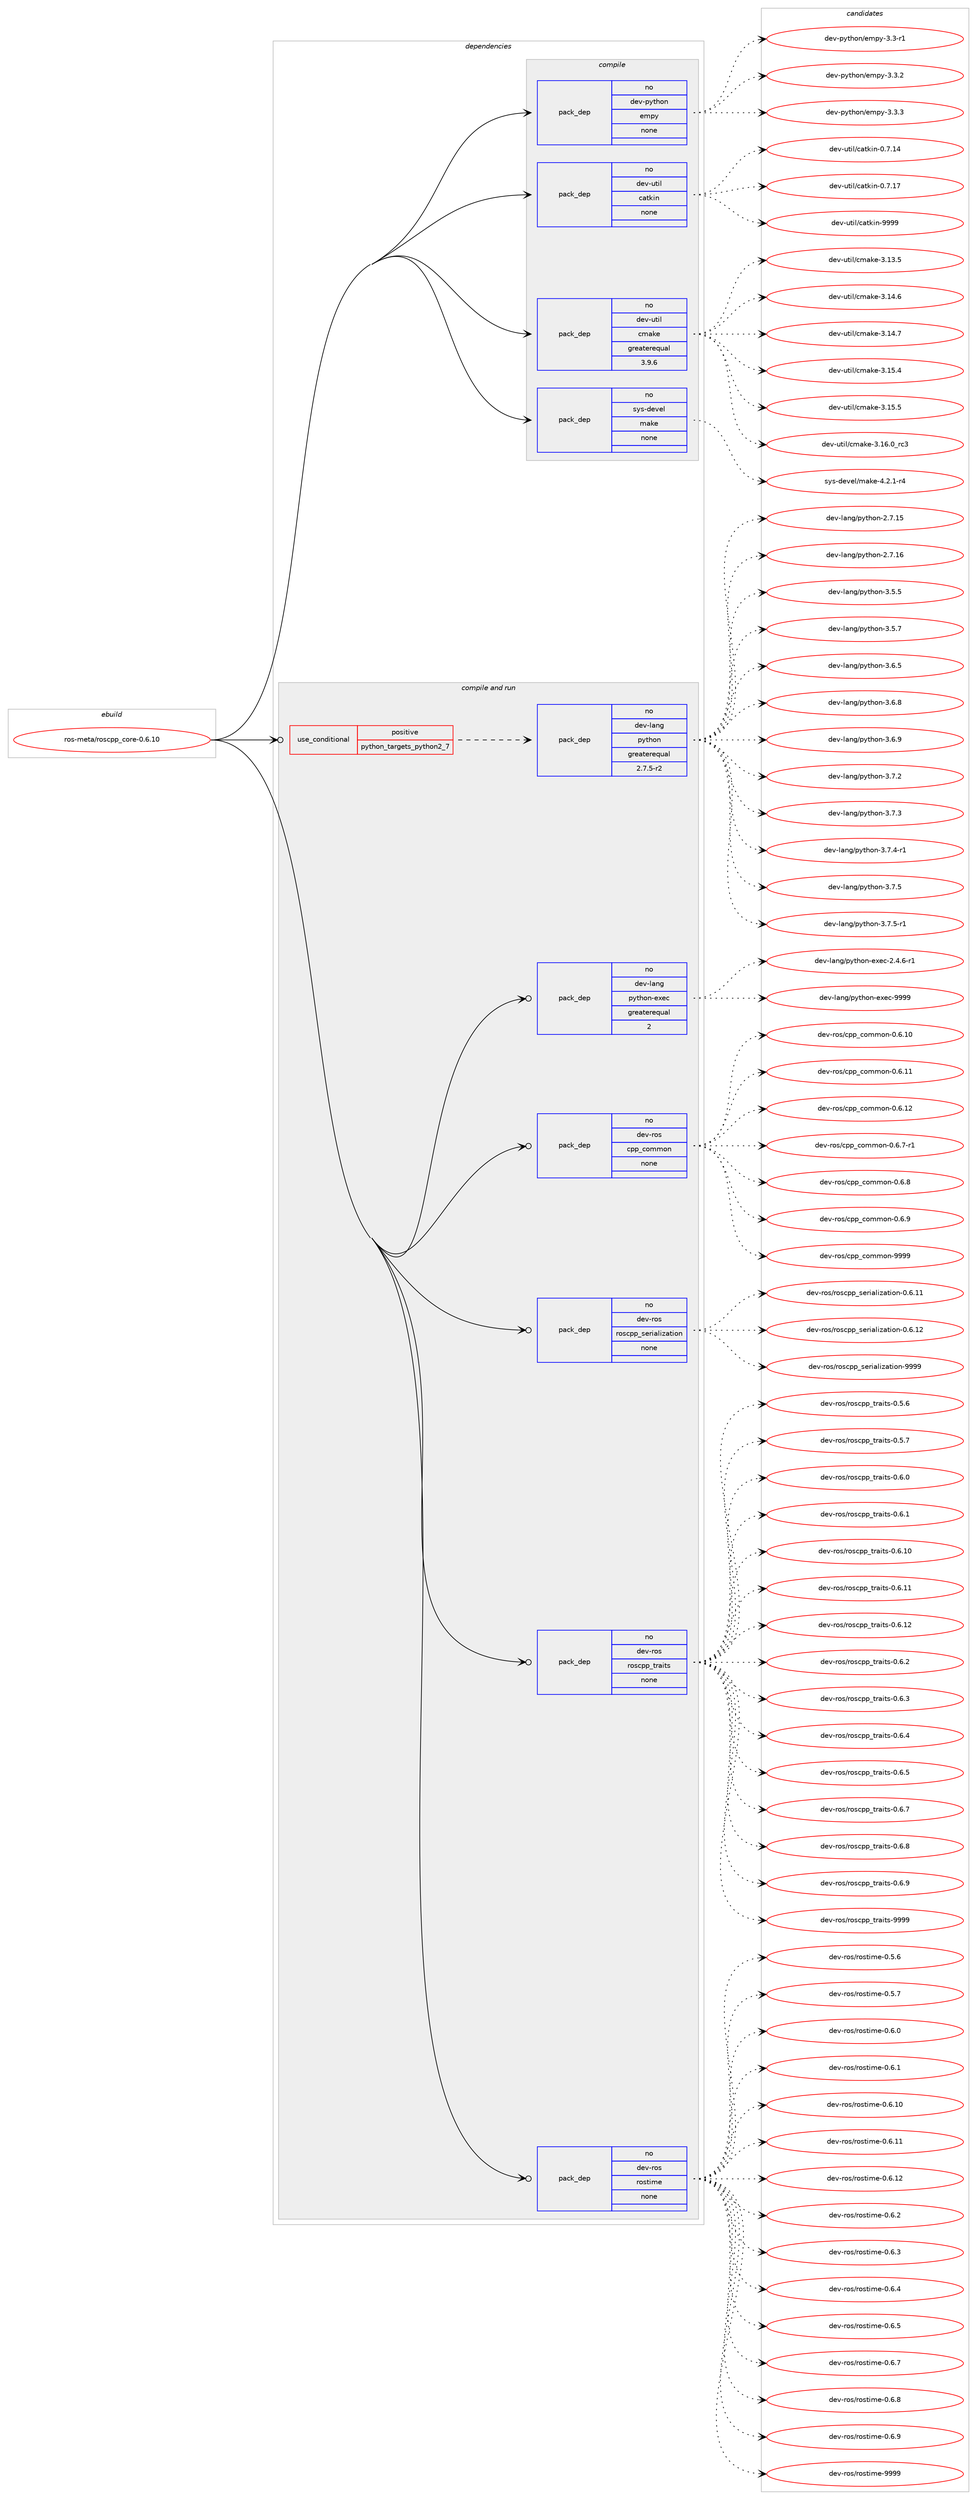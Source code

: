 digraph prolog {

# *************
# Graph options
# *************

newrank=true;
concentrate=true;
compound=true;
graph [rankdir=LR,fontname=Helvetica,fontsize=10,ranksep=1.5];#, ranksep=2.5, nodesep=0.2];
edge  [arrowhead=vee];
node  [fontname=Helvetica,fontsize=10];

# **********
# The ebuild
# **********

subgraph cluster_leftcol {
color=gray;
rank=same;
label=<<i>ebuild</i>>;
id [label="ros-meta/roscpp_core-0.6.10", color=red, width=4, href="../ros-meta/roscpp_core-0.6.10.svg"];
}

# ****************
# The dependencies
# ****************

subgraph cluster_midcol {
color=gray;
label=<<i>dependencies</i>>;
subgraph cluster_compile {
fillcolor="#eeeeee";
style=filled;
label=<<i>compile</i>>;
subgraph pack626875 {
dependency848279 [label=<<TABLE BORDER="0" CELLBORDER="1" CELLSPACING="0" CELLPADDING="4" WIDTH="220"><TR><TD ROWSPAN="6" CELLPADDING="30">pack_dep</TD></TR><TR><TD WIDTH="110">no</TD></TR><TR><TD>dev-python</TD></TR><TR><TD>empy</TD></TR><TR><TD>none</TD></TR><TR><TD></TD></TR></TABLE>>, shape=none, color=blue];
}
id:e -> dependency848279:w [weight=20,style="solid",arrowhead="vee"];
subgraph pack626876 {
dependency848280 [label=<<TABLE BORDER="0" CELLBORDER="1" CELLSPACING="0" CELLPADDING="4" WIDTH="220"><TR><TD ROWSPAN="6" CELLPADDING="30">pack_dep</TD></TR><TR><TD WIDTH="110">no</TD></TR><TR><TD>dev-util</TD></TR><TR><TD>catkin</TD></TR><TR><TD>none</TD></TR><TR><TD></TD></TR></TABLE>>, shape=none, color=blue];
}
id:e -> dependency848280:w [weight=20,style="solid",arrowhead="vee"];
subgraph pack626877 {
dependency848281 [label=<<TABLE BORDER="0" CELLBORDER="1" CELLSPACING="0" CELLPADDING="4" WIDTH="220"><TR><TD ROWSPAN="6" CELLPADDING="30">pack_dep</TD></TR><TR><TD WIDTH="110">no</TD></TR><TR><TD>dev-util</TD></TR><TR><TD>cmake</TD></TR><TR><TD>greaterequal</TD></TR><TR><TD>3.9.6</TD></TR></TABLE>>, shape=none, color=blue];
}
id:e -> dependency848281:w [weight=20,style="solid",arrowhead="vee"];
subgraph pack626878 {
dependency848282 [label=<<TABLE BORDER="0" CELLBORDER="1" CELLSPACING="0" CELLPADDING="4" WIDTH="220"><TR><TD ROWSPAN="6" CELLPADDING="30">pack_dep</TD></TR><TR><TD WIDTH="110">no</TD></TR><TR><TD>sys-devel</TD></TR><TR><TD>make</TD></TR><TR><TD>none</TD></TR><TR><TD></TD></TR></TABLE>>, shape=none, color=blue];
}
id:e -> dependency848282:w [weight=20,style="solid",arrowhead="vee"];
}
subgraph cluster_compileandrun {
fillcolor="#eeeeee";
style=filled;
label=<<i>compile and run</i>>;
subgraph cond206470 {
dependency848283 [label=<<TABLE BORDER="0" CELLBORDER="1" CELLSPACING="0" CELLPADDING="4"><TR><TD ROWSPAN="3" CELLPADDING="10">use_conditional</TD></TR><TR><TD>positive</TD></TR><TR><TD>python_targets_python2_7</TD></TR></TABLE>>, shape=none, color=red];
subgraph pack626879 {
dependency848284 [label=<<TABLE BORDER="0" CELLBORDER="1" CELLSPACING="0" CELLPADDING="4" WIDTH="220"><TR><TD ROWSPAN="6" CELLPADDING="30">pack_dep</TD></TR><TR><TD WIDTH="110">no</TD></TR><TR><TD>dev-lang</TD></TR><TR><TD>python</TD></TR><TR><TD>greaterequal</TD></TR><TR><TD>2.7.5-r2</TD></TR></TABLE>>, shape=none, color=blue];
}
dependency848283:e -> dependency848284:w [weight=20,style="dashed",arrowhead="vee"];
}
id:e -> dependency848283:w [weight=20,style="solid",arrowhead="odotvee"];
subgraph pack626880 {
dependency848285 [label=<<TABLE BORDER="0" CELLBORDER="1" CELLSPACING="0" CELLPADDING="4" WIDTH="220"><TR><TD ROWSPAN="6" CELLPADDING="30">pack_dep</TD></TR><TR><TD WIDTH="110">no</TD></TR><TR><TD>dev-lang</TD></TR><TR><TD>python-exec</TD></TR><TR><TD>greaterequal</TD></TR><TR><TD>2</TD></TR></TABLE>>, shape=none, color=blue];
}
id:e -> dependency848285:w [weight=20,style="solid",arrowhead="odotvee"];
subgraph pack626881 {
dependency848286 [label=<<TABLE BORDER="0" CELLBORDER="1" CELLSPACING="0" CELLPADDING="4" WIDTH="220"><TR><TD ROWSPAN="6" CELLPADDING="30">pack_dep</TD></TR><TR><TD WIDTH="110">no</TD></TR><TR><TD>dev-ros</TD></TR><TR><TD>cpp_common</TD></TR><TR><TD>none</TD></TR><TR><TD></TD></TR></TABLE>>, shape=none, color=blue];
}
id:e -> dependency848286:w [weight=20,style="solid",arrowhead="odotvee"];
subgraph pack626882 {
dependency848287 [label=<<TABLE BORDER="0" CELLBORDER="1" CELLSPACING="0" CELLPADDING="4" WIDTH="220"><TR><TD ROWSPAN="6" CELLPADDING="30">pack_dep</TD></TR><TR><TD WIDTH="110">no</TD></TR><TR><TD>dev-ros</TD></TR><TR><TD>roscpp_serialization</TD></TR><TR><TD>none</TD></TR><TR><TD></TD></TR></TABLE>>, shape=none, color=blue];
}
id:e -> dependency848287:w [weight=20,style="solid",arrowhead="odotvee"];
subgraph pack626883 {
dependency848288 [label=<<TABLE BORDER="0" CELLBORDER="1" CELLSPACING="0" CELLPADDING="4" WIDTH="220"><TR><TD ROWSPAN="6" CELLPADDING="30">pack_dep</TD></TR><TR><TD WIDTH="110">no</TD></TR><TR><TD>dev-ros</TD></TR><TR><TD>roscpp_traits</TD></TR><TR><TD>none</TD></TR><TR><TD></TD></TR></TABLE>>, shape=none, color=blue];
}
id:e -> dependency848288:w [weight=20,style="solid",arrowhead="odotvee"];
subgraph pack626884 {
dependency848289 [label=<<TABLE BORDER="0" CELLBORDER="1" CELLSPACING="0" CELLPADDING="4" WIDTH="220"><TR><TD ROWSPAN="6" CELLPADDING="30">pack_dep</TD></TR><TR><TD WIDTH="110">no</TD></TR><TR><TD>dev-ros</TD></TR><TR><TD>rostime</TD></TR><TR><TD>none</TD></TR><TR><TD></TD></TR></TABLE>>, shape=none, color=blue];
}
id:e -> dependency848289:w [weight=20,style="solid",arrowhead="odotvee"];
}
subgraph cluster_run {
fillcolor="#eeeeee";
style=filled;
label=<<i>run</i>>;
}
}

# **************
# The candidates
# **************

subgraph cluster_choices {
rank=same;
color=gray;
label=<<i>candidates</i>>;

subgraph choice626875 {
color=black;
nodesep=1;
choice1001011184511212111610411111047101109112121455146514511449 [label="dev-python/empy-3.3-r1", color=red, width=4,href="../dev-python/empy-3.3-r1.svg"];
choice1001011184511212111610411111047101109112121455146514650 [label="dev-python/empy-3.3.2", color=red, width=4,href="../dev-python/empy-3.3.2.svg"];
choice1001011184511212111610411111047101109112121455146514651 [label="dev-python/empy-3.3.3", color=red, width=4,href="../dev-python/empy-3.3.3.svg"];
dependency848279:e -> choice1001011184511212111610411111047101109112121455146514511449:w [style=dotted,weight="100"];
dependency848279:e -> choice1001011184511212111610411111047101109112121455146514650:w [style=dotted,weight="100"];
dependency848279:e -> choice1001011184511212111610411111047101109112121455146514651:w [style=dotted,weight="100"];
}
subgraph choice626876 {
color=black;
nodesep=1;
choice1001011184511711610510847999711610710511045484655464952 [label="dev-util/catkin-0.7.14", color=red, width=4,href="../dev-util/catkin-0.7.14.svg"];
choice1001011184511711610510847999711610710511045484655464955 [label="dev-util/catkin-0.7.17", color=red, width=4,href="../dev-util/catkin-0.7.17.svg"];
choice100101118451171161051084799971161071051104557575757 [label="dev-util/catkin-9999", color=red, width=4,href="../dev-util/catkin-9999.svg"];
dependency848280:e -> choice1001011184511711610510847999711610710511045484655464952:w [style=dotted,weight="100"];
dependency848280:e -> choice1001011184511711610510847999711610710511045484655464955:w [style=dotted,weight="100"];
dependency848280:e -> choice100101118451171161051084799971161071051104557575757:w [style=dotted,weight="100"];
}
subgraph choice626877 {
color=black;
nodesep=1;
choice1001011184511711610510847991099710710145514649514653 [label="dev-util/cmake-3.13.5", color=red, width=4,href="../dev-util/cmake-3.13.5.svg"];
choice1001011184511711610510847991099710710145514649524654 [label="dev-util/cmake-3.14.6", color=red, width=4,href="../dev-util/cmake-3.14.6.svg"];
choice1001011184511711610510847991099710710145514649524655 [label="dev-util/cmake-3.14.7", color=red, width=4,href="../dev-util/cmake-3.14.7.svg"];
choice1001011184511711610510847991099710710145514649534652 [label="dev-util/cmake-3.15.4", color=red, width=4,href="../dev-util/cmake-3.15.4.svg"];
choice1001011184511711610510847991099710710145514649534653 [label="dev-util/cmake-3.15.5", color=red, width=4,href="../dev-util/cmake-3.15.5.svg"];
choice1001011184511711610510847991099710710145514649544648951149951 [label="dev-util/cmake-3.16.0_rc3", color=red, width=4,href="../dev-util/cmake-3.16.0_rc3.svg"];
dependency848281:e -> choice1001011184511711610510847991099710710145514649514653:w [style=dotted,weight="100"];
dependency848281:e -> choice1001011184511711610510847991099710710145514649524654:w [style=dotted,weight="100"];
dependency848281:e -> choice1001011184511711610510847991099710710145514649524655:w [style=dotted,weight="100"];
dependency848281:e -> choice1001011184511711610510847991099710710145514649534652:w [style=dotted,weight="100"];
dependency848281:e -> choice1001011184511711610510847991099710710145514649534653:w [style=dotted,weight="100"];
dependency848281:e -> choice1001011184511711610510847991099710710145514649544648951149951:w [style=dotted,weight="100"];
}
subgraph choice626878 {
color=black;
nodesep=1;
choice1151211154510010111810110847109971071014552465046494511452 [label="sys-devel/make-4.2.1-r4", color=red, width=4,href="../sys-devel/make-4.2.1-r4.svg"];
dependency848282:e -> choice1151211154510010111810110847109971071014552465046494511452:w [style=dotted,weight="100"];
}
subgraph choice626879 {
color=black;
nodesep=1;
choice10010111845108971101034711212111610411111045504655464953 [label="dev-lang/python-2.7.15", color=red, width=4,href="../dev-lang/python-2.7.15.svg"];
choice10010111845108971101034711212111610411111045504655464954 [label="dev-lang/python-2.7.16", color=red, width=4,href="../dev-lang/python-2.7.16.svg"];
choice100101118451089711010347112121116104111110455146534653 [label="dev-lang/python-3.5.5", color=red, width=4,href="../dev-lang/python-3.5.5.svg"];
choice100101118451089711010347112121116104111110455146534655 [label="dev-lang/python-3.5.7", color=red, width=4,href="../dev-lang/python-3.5.7.svg"];
choice100101118451089711010347112121116104111110455146544653 [label="dev-lang/python-3.6.5", color=red, width=4,href="../dev-lang/python-3.6.5.svg"];
choice100101118451089711010347112121116104111110455146544656 [label="dev-lang/python-3.6.8", color=red, width=4,href="../dev-lang/python-3.6.8.svg"];
choice100101118451089711010347112121116104111110455146544657 [label="dev-lang/python-3.6.9", color=red, width=4,href="../dev-lang/python-3.6.9.svg"];
choice100101118451089711010347112121116104111110455146554650 [label="dev-lang/python-3.7.2", color=red, width=4,href="../dev-lang/python-3.7.2.svg"];
choice100101118451089711010347112121116104111110455146554651 [label="dev-lang/python-3.7.3", color=red, width=4,href="../dev-lang/python-3.7.3.svg"];
choice1001011184510897110103471121211161041111104551465546524511449 [label="dev-lang/python-3.7.4-r1", color=red, width=4,href="../dev-lang/python-3.7.4-r1.svg"];
choice100101118451089711010347112121116104111110455146554653 [label="dev-lang/python-3.7.5", color=red, width=4,href="../dev-lang/python-3.7.5.svg"];
choice1001011184510897110103471121211161041111104551465546534511449 [label="dev-lang/python-3.7.5-r1", color=red, width=4,href="../dev-lang/python-3.7.5-r1.svg"];
dependency848284:e -> choice10010111845108971101034711212111610411111045504655464953:w [style=dotted,weight="100"];
dependency848284:e -> choice10010111845108971101034711212111610411111045504655464954:w [style=dotted,weight="100"];
dependency848284:e -> choice100101118451089711010347112121116104111110455146534653:w [style=dotted,weight="100"];
dependency848284:e -> choice100101118451089711010347112121116104111110455146534655:w [style=dotted,weight="100"];
dependency848284:e -> choice100101118451089711010347112121116104111110455146544653:w [style=dotted,weight="100"];
dependency848284:e -> choice100101118451089711010347112121116104111110455146544656:w [style=dotted,weight="100"];
dependency848284:e -> choice100101118451089711010347112121116104111110455146544657:w [style=dotted,weight="100"];
dependency848284:e -> choice100101118451089711010347112121116104111110455146554650:w [style=dotted,weight="100"];
dependency848284:e -> choice100101118451089711010347112121116104111110455146554651:w [style=dotted,weight="100"];
dependency848284:e -> choice1001011184510897110103471121211161041111104551465546524511449:w [style=dotted,weight="100"];
dependency848284:e -> choice100101118451089711010347112121116104111110455146554653:w [style=dotted,weight="100"];
dependency848284:e -> choice1001011184510897110103471121211161041111104551465546534511449:w [style=dotted,weight="100"];
}
subgraph choice626880 {
color=black;
nodesep=1;
choice10010111845108971101034711212111610411111045101120101994550465246544511449 [label="dev-lang/python-exec-2.4.6-r1", color=red, width=4,href="../dev-lang/python-exec-2.4.6-r1.svg"];
choice10010111845108971101034711212111610411111045101120101994557575757 [label="dev-lang/python-exec-9999", color=red, width=4,href="../dev-lang/python-exec-9999.svg"];
dependency848285:e -> choice10010111845108971101034711212111610411111045101120101994550465246544511449:w [style=dotted,weight="100"];
dependency848285:e -> choice10010111845108971101034711212111610411111045101120101994557575757:w [style=dotted,weight="100"];
}
subgraph choice626881 {
color=black;
nodesep=1;
choice100101118451141111154799112112959911110910911111045484654464948 [label="dev-ros/cpp_common-0.6.10", color=red, width=4,href="../dev-ros/cpp_common-0.6.10.svg"];
choice100101118451141111154799112112959911110910911111045484654464949 [label="dev-ros/cpp_common-0.6.11", color=red, width=4,href="../dev-ros/cpp_common-0.6.11.svg"];
choice100101118451141111154799112112959911110910911111045484654464950 [label="dev-ros/cpp_common-0.6.12", color=red, width=4,href="../dev-ros/cpp_common-0.6.12.svg"];
choice10010111845114111115479911211295991111091091111104548465446554511449 [label="dev-ros/cpp_common-0.6.7-r1", color=red, width=4,href="../dev-ros/cpp_common-0.6.7-r1.svg"];
choice1001011184511411111547991121129599111109109111110454846544656 [label="dev-ros/cpp_common-0.6.8", color=red, width=4,href="../dev-ros/cpp_common-0.6.8.svg"];
choice1001011184511411111547991121129599111109109111110454846544657 [label="dev-ros/cpp_common-0.6.9", color=red, width=4,href="../dev-ros/cpp_common-0.6.9.svg"];
choice10010111845114111115479911211295991111091091111104557575757 [label="dev-ros/cpp_common-9999", color=red, width=4,href="../dev-ros/cpp_common-9999.svg"];
dependency848286:e -> choice100101118451141111154799112112959911110910911111045484654464948:w [style=dotted,weight="100"];
dependency848286:e -> choice100101118451141111154799112112959911110910911111045484654464949:w [style=dotted,weight="100"];
dependency848286:e -> choice100101118451141111154799112112959911110910911111045484654464950:w [style=dotted,weight="100"];
dependency848286:e -> choice10010111845114111115479911211295991111091091111104548465446554511449:w [style=dotted,weight="100"];
dependency848286:e -> choice1001011184511411111547991121129599111109109111110454846544656:w [style=dotted,weight="100"];
dependency848286:e -> choice1001011184511411111547991121129599111109109111110454846544657:w [style=dotted,weight="100"];
dependency848286:e -> choice10010111845114111115479911211295991111091091111104557575757:w [style=dotted,weight="100"];
}
subgraph choice626882 {
color=black;
nodesep=1;
choice10010111845114111115471141111159911211295115101114105971081051229711610511111045484654464949 [label="dev-ros/roscpp_serialization-0.6.11", color=red, width=4,href="../dev-ros/roscpp_serialization-0.6.11.svg"];
choice10010111845114111115471141111159911211295115101114105971081051229711610511111045484654464950 [label="dev-ros/roscpp_serialization-0.6.12", color=red, width=4,href="../dev-ros/roscpp_serialization-0.6.12.svg"];
choice1001011184511411111547114111115991121129511510111410597108105122971161051111104557575757 [label="dev-ros/roscpp_serialization-9999", color=red, width=4,href="../dev-ros/roscpp_serialization-9999.svg"];
dependency848287:e -> choice10010111845114111115471141111159911211295115101114105971081051229711610511111045484654464949:w [style=dotted,weight="100"];
dependency848287:e -> choice10010111845114111115471141111159911211295115101114105971081051229711610511111045484654464950:w [style=dotted,weight="100"];
dependency848287:e -> choice1001011184511411111547114111115991121129511510111410597108105122971161051111104557575757:w [style=dotted,weight="100"];
}
subgraph choice626883 {
color=black;
nodesep=1;
choice1001011184511411111547114111115991121129511611497105116115454846534654 [label="dev-ros/roscpp_traits-0.5.6", color=red, width=4,href="../dev-ros/roscpp_traits-0.5.6.svg"];
choice1001011184511411111547114111115991121129511611497105116115454846534655 [label="dev-ros/roscpp_traits-0.5.7", color=red, width=4,href="../dev-ros/roscpp_traits-0.5.7.svg"];
choice1001011184511411111547114111115991121129511611497105116115454846544648 [label="dev-ros/roscpp_traits-0.6.0", color=red, width=4,href="../dev-ros/roscpp_traits-0.6.0.svg"];
choice1001011184511411111547114111115991121129511611497105116115454846544649 [label="dev-ros/roscpp_traits-0.6.1", color=red, width=4,href="../dev-ros/roscpp_traits-0.6.1.svg"];
choice100101118451141111154711411111599112112951161149710511611545484654464948 [label="dev-ros/roscpp_traits-0.6.10", color=red, width=4,href="../dev-ros/roscpp_traits-0.6.10.svg"];
choice100101118451141111154711411111599112112951161149710511611545484654464949 [label="dev-ros/roscpp_traits-0.6.11", color=red, width=4,href="../dev-ros/roscpp_traits-0.6.11.svg"];
choice100101118451141111154711411111599112112951161149710511611545484654464950 [label="dev-ros/roscpp_traits-0.6.12", color=red, width=4,href="../dev-ros/roscpp_traits-0.6.12.svg"];
choice1001011184511411111547114111115991121129511611497105116115454846544650 [label="dev-ros/roscpp_traits-0.6.2", color=red, width=4,href="../dev-ros/roscpp_traits-0.6.2.svg"];
choice1001011184511411111547114111115991121129511611497105116115454846544651 [label="dev-ros/roscpp_traits-0.6.3", color=red, width=4,href="../dev-ros/roscpp_traits-0.6.3.svg"];
choice1001011184511411111547114111115991121129511611497105116115454846544652 [label="dev-ros/roscpp_traits-0.6.4", color=red, width=4,href="../dev-ros/roscpp_traits-0.6.4.svg"];
choice1001011184511411111547114111115991121129511611497105116115454846544653 [label="dev-ros/roscpp_traits-0.6.5", color=red, width=4,href="../dev-ros/roscpp_traits-0.6.5.svg"];
choice1001011184511411111547114111115991121129511611497105116115454846544655 [label="dev-ros/roscpp_traits-0.6.7", color=red, width=4,href="../dev-ros/roscpp_traits-0.6.7.svg"];
choice1001011184511411111547114111115991121129511611497105116115454846544656 [label="dev-ros/roscpp_traits-0.6.8", color=red, width=4,href="../dev-ros/roscpp_traits-0.6.8.svg"];
choice1001011184511411111547114111115991121129511611497105116115454846544657 [label="dev-ros/roscpp_traits-0.6.9", color=red, width=4,href="../dev-ros/roscpp_traits-0.6.9.svg"];
choice10010111845114111115471141111159911211295116114971051161154557575757 [label="dev-ros/roscpp_traits-9999", color=red, width=4,href="../dev-ros/roscpp_traits-9999.svg"];
dependency848288:e -> choice1001011184511411111547114111115991121129511611497105116115454846534654:w [style=dotted,weight="100"];
dependency848288:e -> choice1001011184511411111547114111115991121129511611497105116115454846534655:w [style=dotted,weight="100"];
dependency848288:e -> choice1001011184511411111547114111115991121129511611497105116115454846544648:w [style=dotted,weight="100"];
dependency848288:e -> choice1001011184511411111547114111115991121129511611497105116115454846544649:w [style=dotted,weight="100"];
dependency848288:e -> choice100101118451141111154711411111599112112951161149710511611545484654464948:w [style=dotted,weight="100"];
dependency848288:e -> choice100101118451141111154711411111599112112951161149710511611545484654464949:w [style=dotted,weight="100"];
dependency848288:e -> choice100101118451141111154711411111599112112951161149710511611545484654464950:w [style=dotted,weight="100"];
dependency848288:e -> choice1001011184511411111547114111115991121129511611497105116115454846544650:w [style=dotted,weight="100"];
dependency848288:e -> choice1001011184511411111547114111115991121129511611497105116115454846544651:w [style=dotted,weight="100"];
dependency848288:e -> choice1001011184511411111547114111115991121129511611497105116115454846544652:w [style=dotted,weight="100"];
dependency848288:e -> choice1001011184511411111547114111115991121129511611497105116115454846544653:w [style=dotted,weight="100"];
dependency848288:e -> choice1001011184511411111547114111115991121129511611497105116115454846544655:w [style=dotted,weight="100"];
dependency848288:e -> choice1001011184511411111547114111115991121129511611497105116115454846544656:w [style=dotted,weight="100"];
dependency848288:e -> choice1001011184511411111547114111115991121129511611497105116115454846544657:w [style=dotted,weight="100"];
dependency848288:e -> choice10010111845114111115471141111159911211295116114971051161154557575757:w [style=dotted,weight="100"];
}
subgraph choice626884 {
color=black;
nodesep=1;
choice1001011184511411111547114111115116105109101454846534654 [label="dev-ros/rostime-0.5.6", color=red, width=4,href="../dev-ros/rostime-0.5.6.svg"];
choice1001011184511411111547114111115116105109101454846534655 [label="dev-ros/rostime-0.5.7", color=red, width=4,href="../dev-ros/rostime-0.5.7.svg"];
choice1001011184511411111547114111115116105109101454846544648 [label="dev-ros/rostime-0.6.0", color=red, width=4,href="../dev-ros/rostime-0.6.0.svg"];
choice1001011184511411111547114111115116105109101454846544649 [label="dev-ros/rostime-0.6.1", color=red, width=4,href="../dev-ros/rostime-0.6.1.svg"];
choice100101118451141111154711411111511610510910145484654464948 [label="dev-ros/rostime-0.6.10", color=red, width=4,href="../dev-ros/rostime-0.6.10.svg"];
choice100101118451141111154711411111511610510910145484654464949 [label="dev-ros/rostime-0.6.11", color=red, width=4,href="../dev-ros/rostime-0.6.11.svg"];
choice100101118451141111154711411111511610510910145484654464950 [label="dev-ros/rostime-0.6.12", color=red, width=4,href="../dev-ros/rostime-0.6.12.svg"];
choice1001011184511411111547114111115116105109101454846544650 [label="dev-ros/rostime-0.6.2", color=red, width=4,href="../dev-ros/rostime-0.6.2.svg"];
choice1001011184511411111547114111115116105109101454846544651 [label="dev-ros/rostime-0.6.3", color=red, width=4,href="../dev-ros/rostime-0.6.3.svg"];
choice1001011184511411111547114111115116105109101454846544652 [label="dev-ros/rostime-0.6.4", color=red, width=4,href="../dev-ros/rostime-0.6.4.svg"];
choice1001011184511411111547114111115116105109101454846544653 [label="dev-ros/rostime-0.6.5", color=red, width=4,href="../dev-ros/rostime-0.6.5.svg"];
choice1001011184511411111547114111115116105109101454846544655 [label="dev-ros/rostime-0.6.7", color=red, width=4,href="../dev-ros/rostime-0.6.7.svg"];
choice1001011184511411111547114111115116105109101454846544656 [label="dev-ros/rostime-0.6.8", color=red, width=4,href="../dev-ros/rostime-0.6.8.svg"];
choice1001011184511411111547114111115116105109101454846544657 [label="dev-ros/rostime-0.6.9", color=red, width=4,href="../dev-ros/rostime-0.6.9.svg"];
choice10010111845114111115471141111151161051091014557575757 [label="dev-ros/rostime-9999", color=red, width=4,href="../dev-ros/rostime-9999.svg"];
dependency848289:e -> choice1001011184511411111547114111115116105109101454846534654:w [style=dotted,weight="100"];
dependency848289:e -> choice1001011184511411111547114111115116105109101454846534655:w [style=dotted,weight="100"];
dependency848289:e -> choice1001011184511411111547114111115116105109101454846544648:w [style=dotted,weight="100"];
dependency848289:e -> choice1001011184511411111547114111115116105109101454846544649:w [style=dotted,weight="100"];
dependency848289:e -> choice100101118451141111154711411111511610510910145484654464948:w [style=dotted,weight="100"];
dependency848289:e -> choice100101118451141111154711411111511610510910145484654464949:w [style=dotted,weight="100"];
dependency848289:e -> choice100101118451141111154711411111511610510910145484654464950:w [style=dotted,weight="100"];
dependency848289:e -> choice1001011184511411111547114111115116105109101454846544650:w [style=dotted,weight="100"];
dependency848289:e -> choice1001011184511411111547114111115116105109101454846544651:w [style=dotted,weight="100"];
dependency848289:e -> choice1001011184511411111547114111115116105109101454846544652:w [style=dotted,weight="100"];
dependency848289:e -> choice1001011184511411111547114111115116105109101454846544653:w [style=dotted,weight="100"];
dependency848289:e -> choice1001011184511411111547114111115116105109101454846544655:w [style=dotted,weight="100"];
dependency848289:e -> choice1001011184511411111547114111115116105109101454846544656:w [style=dotted,weight="100"];
dependency848289:e -> choice1001011184511411111547114111115116105109101454846544657:w [style=dotted,weight="100"];
dependency848289:e -> choice10010111845114111115471141111151161051091014557575757:w [style=dotted,weight="100"];
}
}

}
